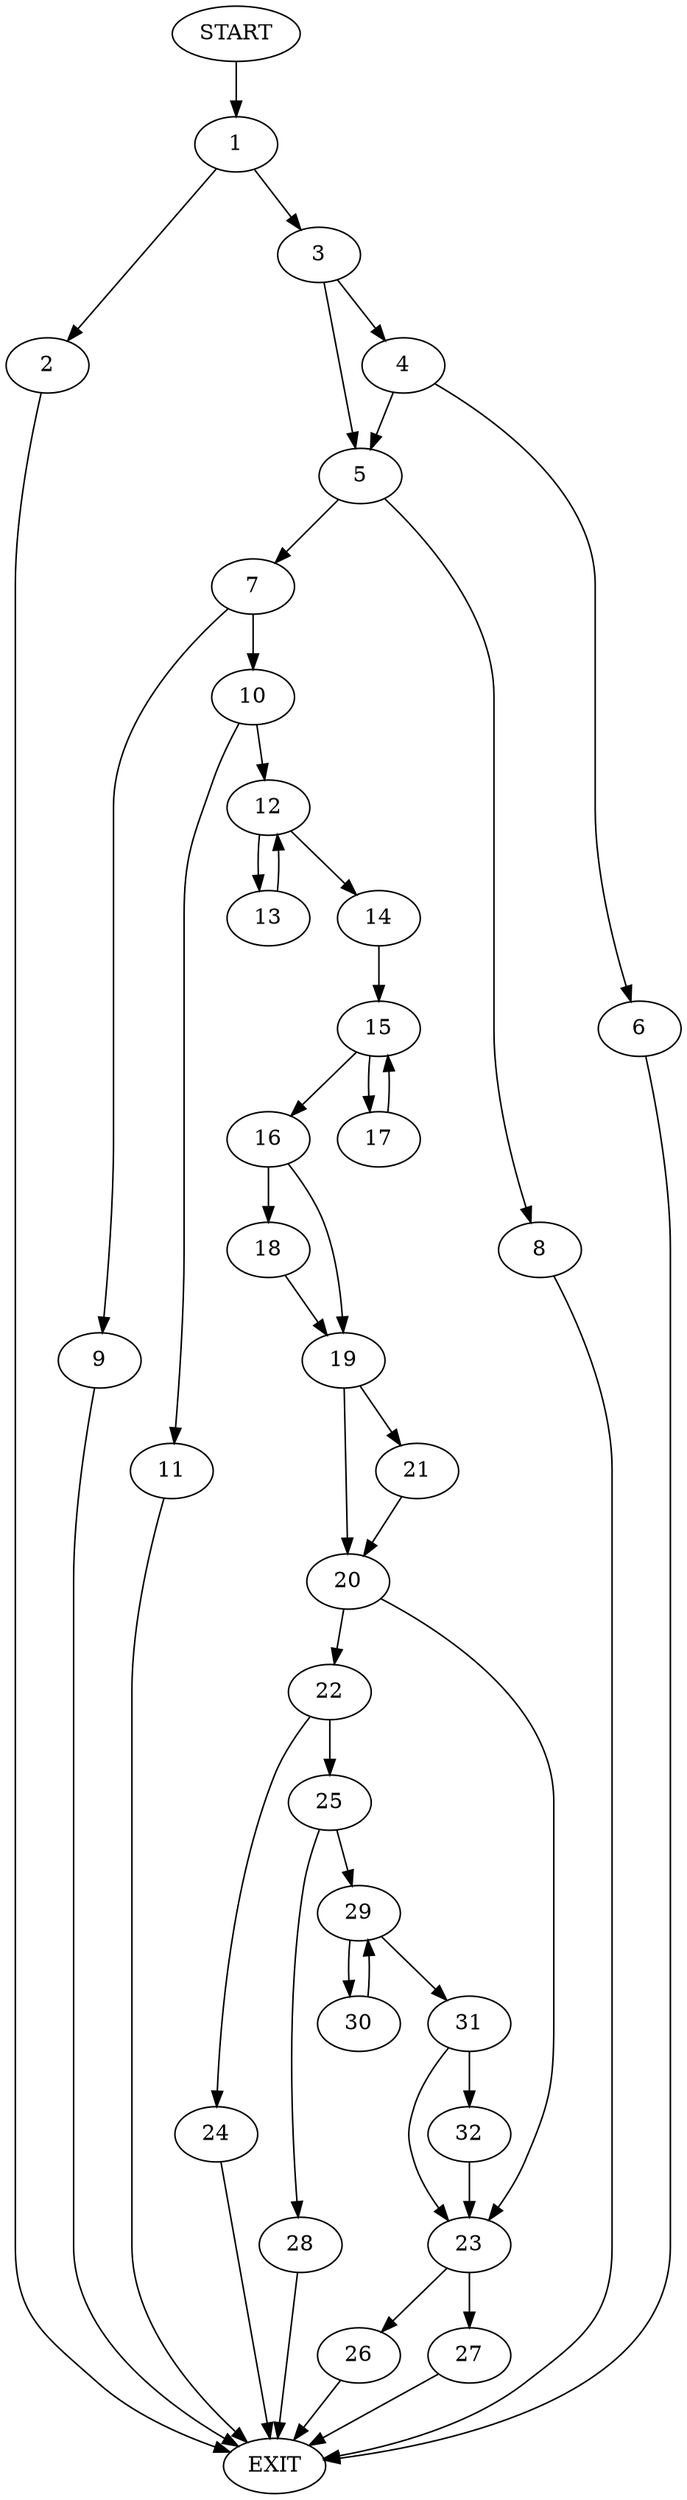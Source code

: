 digraph {
0 [label="START"]
33 [label="EXIT"]
0 -> 1
1 -> 2
1 -> 3
2 -> 33
3 -> 4
3 -> 5
4 -> 6
4 -> 5
5 -> 7
5 -> 8
6 -> 33
7 -> 9
7 -> 10
8 -> 33
9 -> 33
10 -> 11
10 -> 12
11 -> 33
12 -> 13
12 -> 14
14 -> 15
13 -> 12
15 -> 16
15 -> 17
16 -> 18
16 -> 19
17 -> 15
18 -> 19
19 -> 20
19 -> 21
21 -> 20
20 -> 22
20 -> 23
22 -> 24
22 -> 25
23 -> 26
23 -> 27
25 -> 28
25 -> 29
24 -> 33
28 -> 33
29 -> 30
29 -> 31
31 -> 32
31 -> 23
30 -> 29
32 -> 23
27 -> 33
26 -> 33
}
